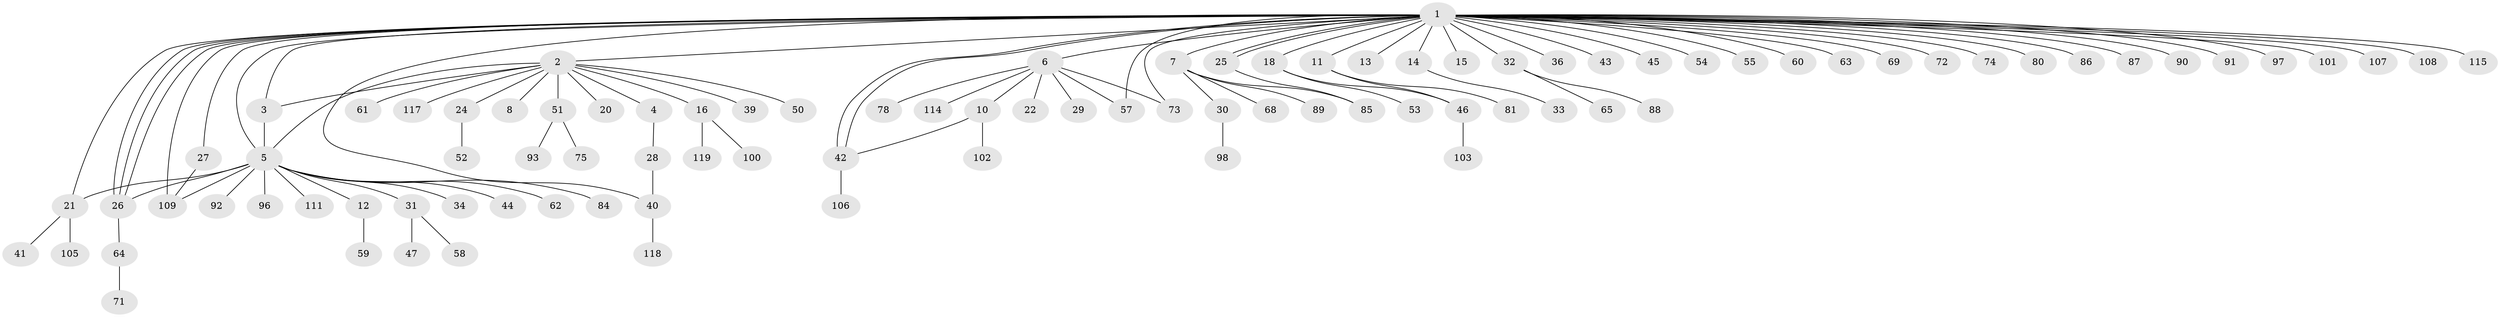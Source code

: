 // Generated by graph-tools (version 1.1) at 2025/23/03/03/25 07:23:52]
// undirected, 93 vertices, 109 edges
graph export_dot {
graph [start="1"]
  node [color=gray90,style=filled];
  1 [super="+38"];
  2 [super="+9"];
  3 [super="+104"];
  4;
  5 [super="+17"];
  6 [super="+66"];
  7 [super="+35"];
  8;
  10;
  11 [super="+23"];
  12;
  13;
  14;
  15 [super="+19"];
  16 [super="+56"];
  18;
  20;
  21 [super="+37"];
  22;
  24 [super="+48"];
  25 [super="+82"];
  26;
  27 [super="+67"];
  28;
  29;
  30;
  31 [super="+49"];
  32;
  33;
  34;
  36 [super="+110"];
  39;
  40 [super="+79"];
  41;
  42 [super="+95"];
  43;
  44 [super="+77"];
  45;
  46 [super="+94"];
  47 [super="+76"];
  50;
  51 [super="+70"];
  52 [super="+99"];
  53;
  54;
  55;
  57;
  58;
  59;
  60;
  61 [super="+116"];
  62;
  63;
  64 [super="+83"];
  65;
  68;
  69;
  71;
  72;
  73;
  74;
  75;
  78;
  80;
  81;
  84;
  85;
  86;
  87;
  88;
  89;
  90;
  91;
  92;
  93;
  96 [super="+112"];
  97;
  98;
  100;
  101;
  102;
  103;
  105;
  106;
  107;
  108 [super="+113"];
  109;
  111;
  114;
  115;
  117;
  118;
  119;
  1 -- 2;
  1 -- 3;
  1 -- 5 [weight=2];
  1 -- 6;
  1 -- 7;
  1 -- 11;
  1 -- 13;
  1 -- 14;
  1 -- 15 [weight=2];
  1 -- 18;
  1 -- 21;
  1 -- 25;
  1 -- 25;
  1 -- 26;
  1 -- 26;
  1 -- 26;
  1 -- 27;
  1 -- 32;
  1 -- 36;
  1 -- 42;
  1 -- 42;
  1 -- 43;
  1 -- 45;
  1 -- 54;
  1 -- 57;
  1 -- 60;
  1 -- 63;
  1 -- 69;
  1 -- 73;
  1 -- 74;
  1 -- 80;
  1 -- 86;
  1 -- 90;
  1 -- 91;
  1 -- 97;
  1 -- 101;
  1 -- 107;
  1 -- 108;
  1 -- 109;
  1 -- 115;
  1 -- 55;
  1 -- 87;
  1 -- 40;
  1 -- 72;
  2 -- 3;
  2 -- 4;
  2 -- 5;
  2 -- 8;
  2 -- 16;
  2 -- 20;
  2 -- 24;
  2 -- 50;
  2 -- 51;
  2 -- 61;
  2 -- 117;
  2 -- 39;
  3 -- 5;
  4 -- 28;
  5 -- 12;
  5 -- 31;
  5 -- 34;
  5 -- 44;
  5 -- 84;
  5 -- 109;
  5 -- 96;
  5 -- 26;
  5 -- 92;
  5 -- 62;
  5 -- 111;
  5 -- 21;
  6 -- 10;
  6 -- 22;
  6 -- 29;
  6 -- 57;
  6 -- 73;
  6 -- 78;
  6 -- 114;
  7 -- 30;
  7 -- 68;
  7 -- 85;
  7 -- 89;
  10 -- 102;
  10 -- 42;
  11 -- 81;
  11 -- 46;
  12 -- 59;
  14 -- 33;
  16 -- 100;
  16 -- 119;
  18 -- 46;
  18 -- 53;
  21 -- 41;
  21 -- 105;
  24 -- 52;
  25 -- 85;
  26 -- 64;
  27 -- 109;
  28 -- 40;
  30 -- 98;
  31 -- 47;
  31 -- 58;
  32 -- 65;
  32 -- 88;
  40 -- 118;
  42 -- 106;
  46 -- 103;
  51 -- 75;
  51 -- 93;
  64 -- 71;
}
